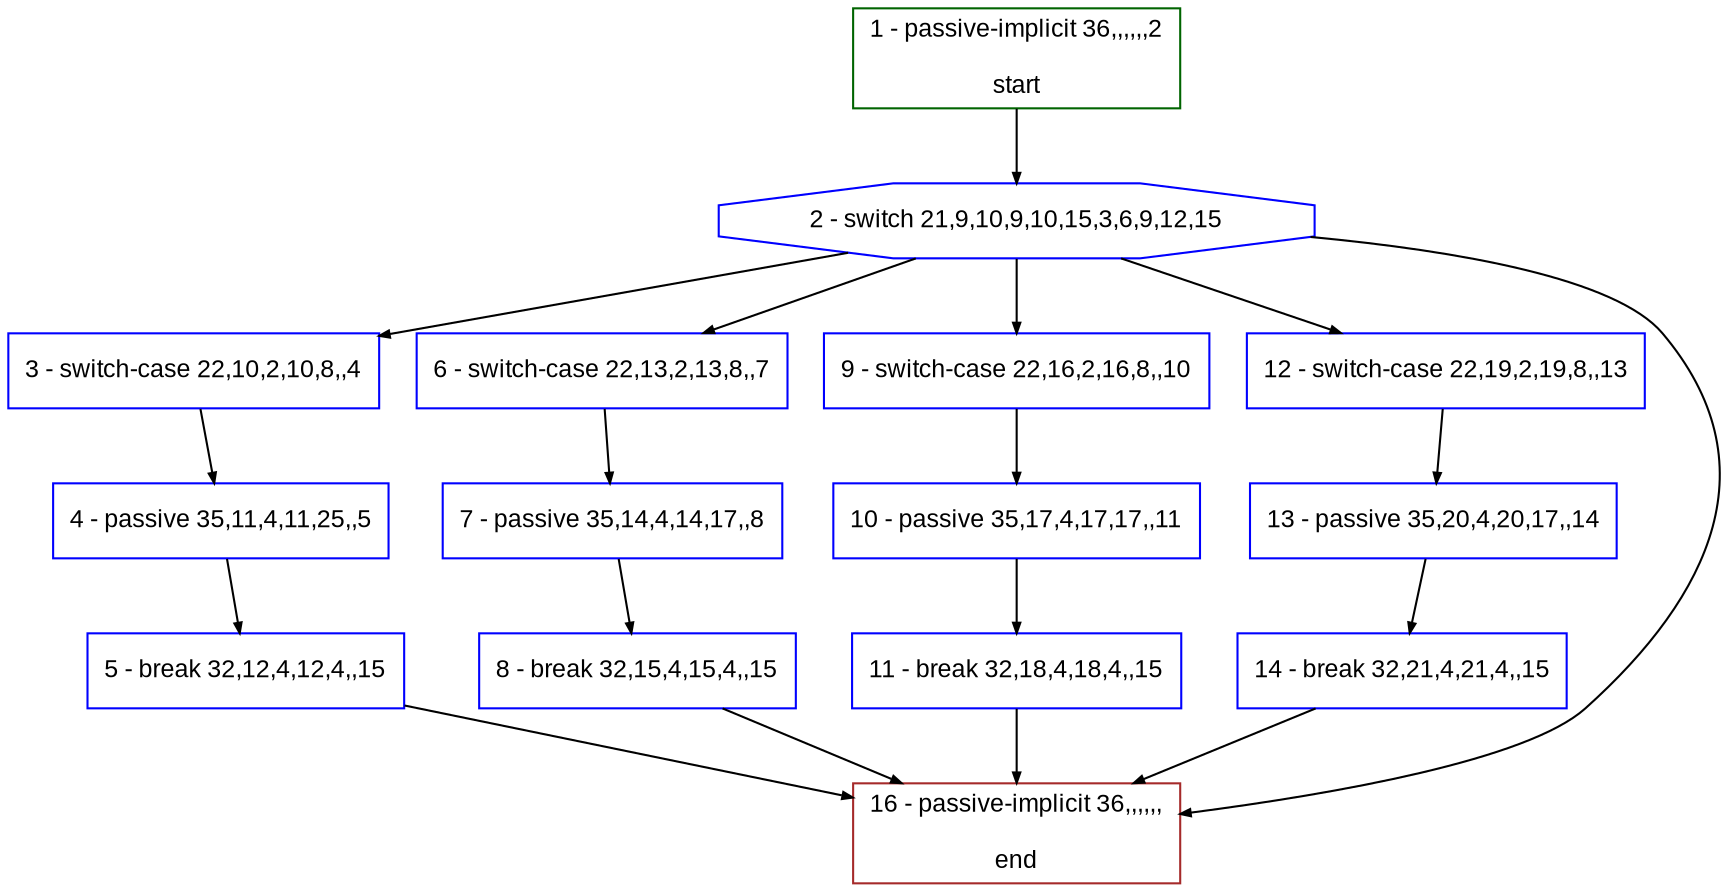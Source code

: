digraph "" {
  graph [bgcolor="white", fillcolor="#FFFFCC", pack="true", packmode="clust", fontname="Arial", label="", fontsize="12", compound="true", style="rounded,filled"];
  node [node_initialized="no", fillcolor="white", fontname="Arial", label="", color="grey", fontsize="12", fixedsize="false", compound="true", shape="rectangle", style="filled"];
  edge [arrowtail="none", lhead="", fontcolor="black", fontname="Arial", label="", color="black", fontsize="12", arrowhead="normal", arrowsize="0.5", compound="true", ltail="", dir="forward"];
  __N1 [fillcolor="#ffffff", label="2 - switch 21,9,10,9,10,15,3,6,9,12,15", color="#0000ff", shape="octagon", style="filled"];
  __N2 [fillcolor="#ffffff", label="1 - passive-implicit 36,,,,,,2\n\nstart", color="#006400", shape="box", style="filled"];
  __N3 [fillcolor="#ffffff", label="3 - switch-case 22,10,2,10,8,,4", color="#0000ff", shape="box", style="filled"];
  __N4 [fillcolor="#ffffff", label="6 - switch-case 22,13,2,13,8,,7", color="#0000ff", shape="box", style="filled"];
  __N5 [fillcolor="#ffffff", label="9 - switch-case 22,16,2,16,8,,10", color="#0000ff", shape="box", style="filled"];
  __N6 [fillcolor="#ffffff", label="12 - switch-case 22,19,2,19,8,,13", color="#0000ff", shape="box", style="filled"];
  __N7 [fillcolor="#ffffff", label="16 - passive-implicit 36,,,,,,\n\nend", color="#a52a2a", shape="box", style="filled"];
  __N8 [fillcolor="#ffffff", label="4 - passive 35,11,4,11,25,,5", color="#0000ff", shape="box", style="filled"];
  __N9 [fillcolor="#ffffff", label="5 - break 32,12,4,12,4,,15", color="#0000ff", shape="box", style="filled"];
  __N10 [fillcolor="#ffffff", label="7 - passive 35,14,4,14,17,,8", color="#0000ff", shape="box", style="filled"];
  __N11 [fillcolor="#ffffff", label="8 - break 32,15,4,15,4,,15", color="#0000ff", shape="box", style="filled"];
  __N12 [fillcolor="#ffffff", label="10 - passive 35,17,4,17,17,,11", color="#0000ff", shape="box", style="filled"];
  __N13 [fillcolor="#ffffff", label="11 - break 32,18,4,18,4,,15", color="#0000ff", shape="box", style="filled"];
  __N14 [fillcolor="#ffffff", label="13 - passive 35,20,4,20,17,,14", color="#0000ff", shape="box", style="filled"];
  __N15 [fillcolor="#ffffff", label="14 - break 32,21,4,21,4,,15", color="#0000ff", shape="box", style="filled"];
  __N2 -> __N1 [arrowtail="none", color="#000000", label="", arrowhead="normal", dir="forward"];
  __N1 -> __N3 [arrowtail="none", color="#000000", label="", arrowhead="normal", dir="forward"];
  __N1 -> __N4 [arrowtail="none", color="#000000", label="", arrowhead="normal", dir="forward"];
  __N1 -> __N5 [arrowtail="none", color="#000000", label="", arrowhead="normal", dir="forward"];
  __N1 -> __N6 [arrowtail="none", color="#000000", label="", arrowhead="normal", dir="forward"];
  __N1 -> __N7 [arrowtail="none", color="#000000", label="", arrowhead="normal", dir="forward"];
  __N3 -> __N8 [arrowtail="none", color="#000000", label="", arrowhead="normal", dir="forward"];
  __N8 -> __N9 [arrowtail="none", color="#000000", label="", arrowhead="normal", dir="forward"];
  __N9 -> __N7 [arrowtail="none", color="#000000", label="", arrowhead="normal", dir="forward"];
  __N4 -> __N10 [arrowtail="none", color="#000000", label="", arrowhead="normal", dir="forward"];
  __N10 -> __N11 [arrowtail="none", color="#000000", label="", arrowhead="normal", dir="forward"];
  __N11 -> __N7 [arrowtail="none", color="#000000", label="", arrowhead="normal", dir="forward"];
  __N5 -> __N12 [arrowtail="none", color="#000000", label="", arrowhead="normal", dir="forward"];
  __N12 -> __N13 [arrowtail="none", color="#000000", label="", arrowhead="normal", dir="forward"];
  __N13 -> __N7 [arrowtail="none", color="#000000", label="", arrowhead="normal", dir="forward"];
  __N6 -> __N14 [arrowtail="none", color="#000000", label="", arrowhead="normal", dir="forward"];
  __N14 -> __N15 [arrowtail="none", color="#000000", label="", arrowhead="normal", dir="forward"];
  __N15 -> __N7 [arrowtail="none", color="#000000", label="", arrowhead="normal", dir="forward"];
}
